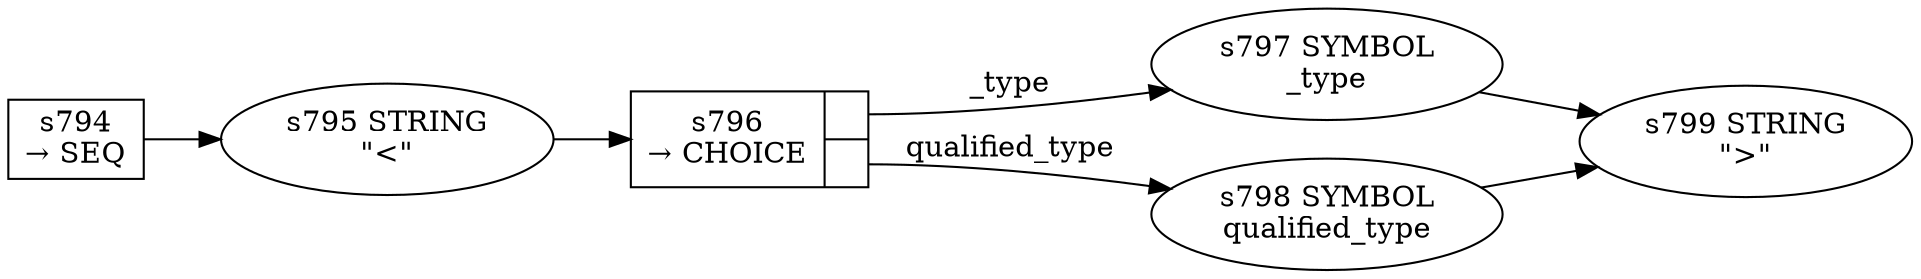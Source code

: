 
  digraph bracketed_type {
  
    rankdir=LR;
  
    s794 [label="s794\n&rarr; SEQ", shape=record, fixedsize=false, peripheries=1];
  s795 [label="s795 STRING\n\"<\""];
  s794 -> s795 [];
  s796 [label="{s796\n&rarr; CHOICE|{<p0>|<p1>}}", shape=record, fixedsize=false, peripheries=1];
  s797 [label="s797 SYMBOL\n_type" href="rust-grammar.json._type.dot.svg"];
  s796:p0 -> s797 [label="_type"];
  s798 [label="s798 SYMBOL\nqualified_type" href="rust-grammar.json.qualified_type.dot.svg"];
  s796:p1 -> s798 [label="qualified_type"];
  s795 -> s796 [];
  s799 [label="s799 STRING\n\">\""];
  s797 -> s799 [];
  s798 -> s799 [];
  
  }
  
